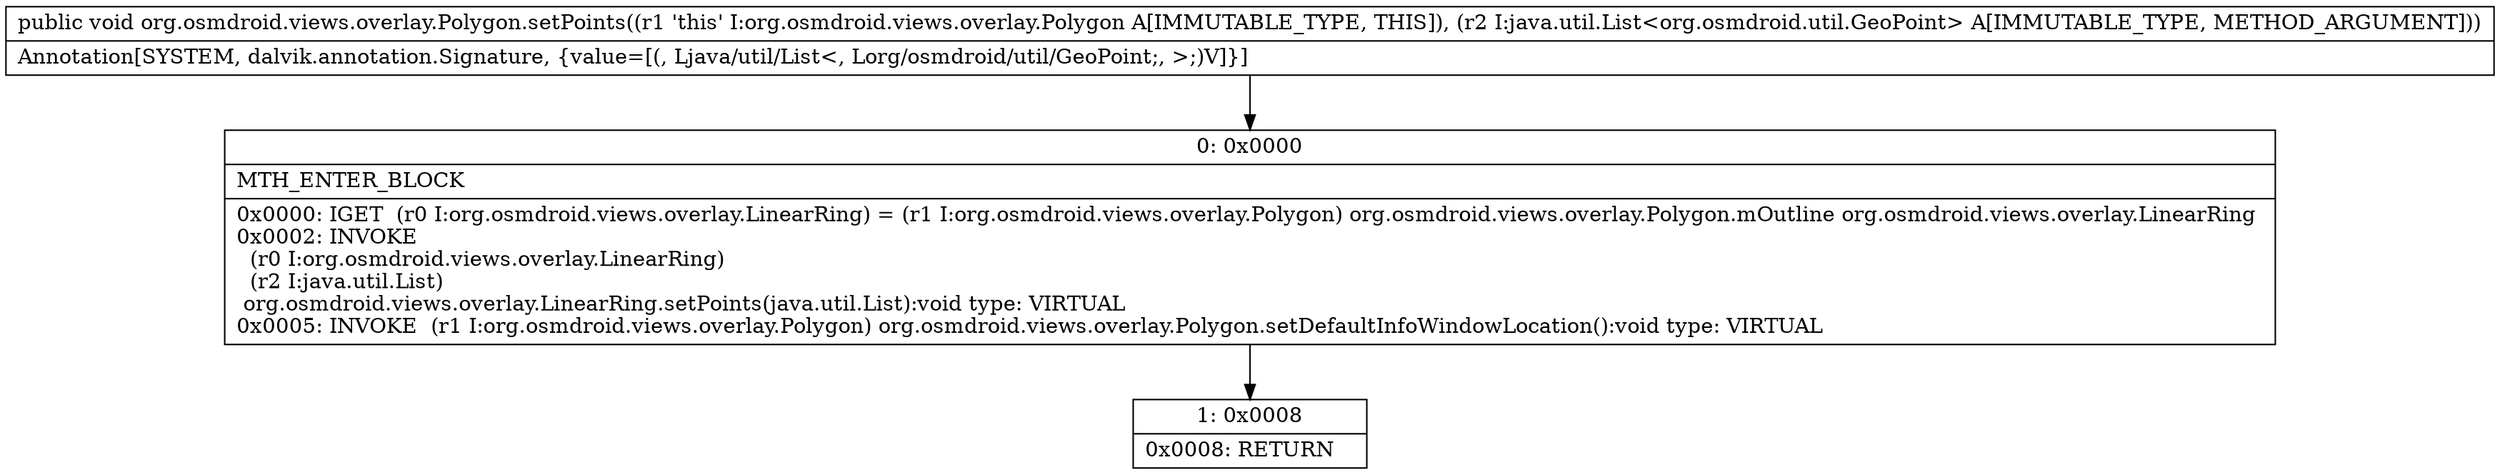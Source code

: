 digraph "CFG fororg.osmdroid.views.overlay.Polygon.setPoints(Ljava\/util\/List;)V" {
Node_0 [shape=record,label="{0\:\ 0x0000|MTH_ENTER_BLOCK\l|0x0000: IGET  (r0 I:org.osmdroid.views.overlay.LinearRing) = (r1 I:org.osmdroid.views.overlay.Polygon) org.osmdroid.views.overlay.Polygon.mOutline org.osmdroid.views.overlay.LinearRing \l0x0002: INVOKE  \l  (r0 I:org.osmdroid.views.overlay.LinearRing)\l  (r2 I:java.util.List)\l org.osmdroid.views.overlay.LinearRing.setPoints(java.util.List):void type: VIRTUAL \l0x0005: INVOKE  (r1 I:org.osmdroid.views.overlay.Polygon) org.osmdroid.views.overlay.Polygon.setDefaultInfoWindowLocation():void type: VIRTUAL \l}"];
Node_1 [shape=record,label="{1\:\ 0x0008|0x0008: RETURN   \l}"];
MethodNode[shape=record,label="{public void org.osmdroid.views.overlay.Polygon.setPoints((r1 'this' I:org.osmdroid.views.overlay.Polygon A[IMMUTABLE_TYPE, THIS]), (r2 I:java.util.List\<org.osmdroid.util.GeoPoint\> A[IMMUTABLE_TYPE, METHOD_ARGUMENT]))  | Annotation[SYSTEM, dalvik.annotation.Signature, \{value=[(, Ljava\/util\/List\<, Lorg\/osmdroid\/util\/GeoPoint;, \>;)V]\}]\l}"];
MethodNode -> Node_0;
Node_0 -> Node_1;
}

